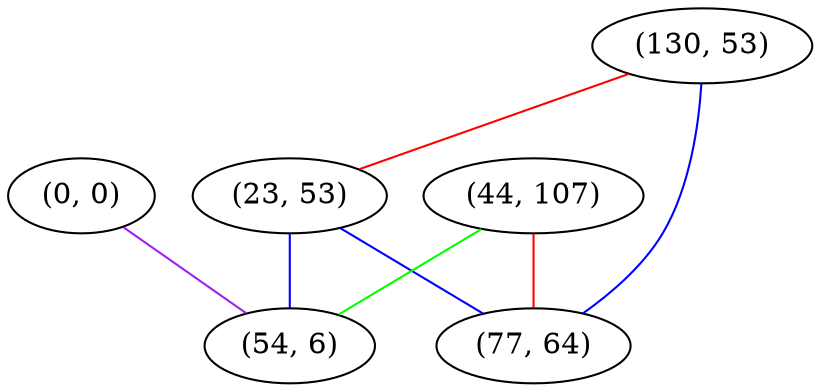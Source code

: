 graph "" {
"(0, 0)";
"(130, 53)";
"(23, 53)";
"(44, 107)";
"(54, 6)";
"(77, 64)";
"(0, 0)" -- "(54, 6)"  [color=purple, key=0, weight=4];
"(130, 53)" -- "(23, 53)"  [color=red, key=0, weight=1];
"(130, 53)" -- "(77, 64)"  [color=blue, key=0, weight=3];
"(23, 53)" -- "(77, 64)"  [color=blue, key=0, weight=3];
"(23, 53)" -- "(54, 6)"  [color=blue, key=0, weight=3];
"(44, 107)" -- "(77, 64)"  [color=red, key=0, weight=1];
"(44, 107)" -- "(54, 6)"  [color=green, key=0, weight=2];
}
